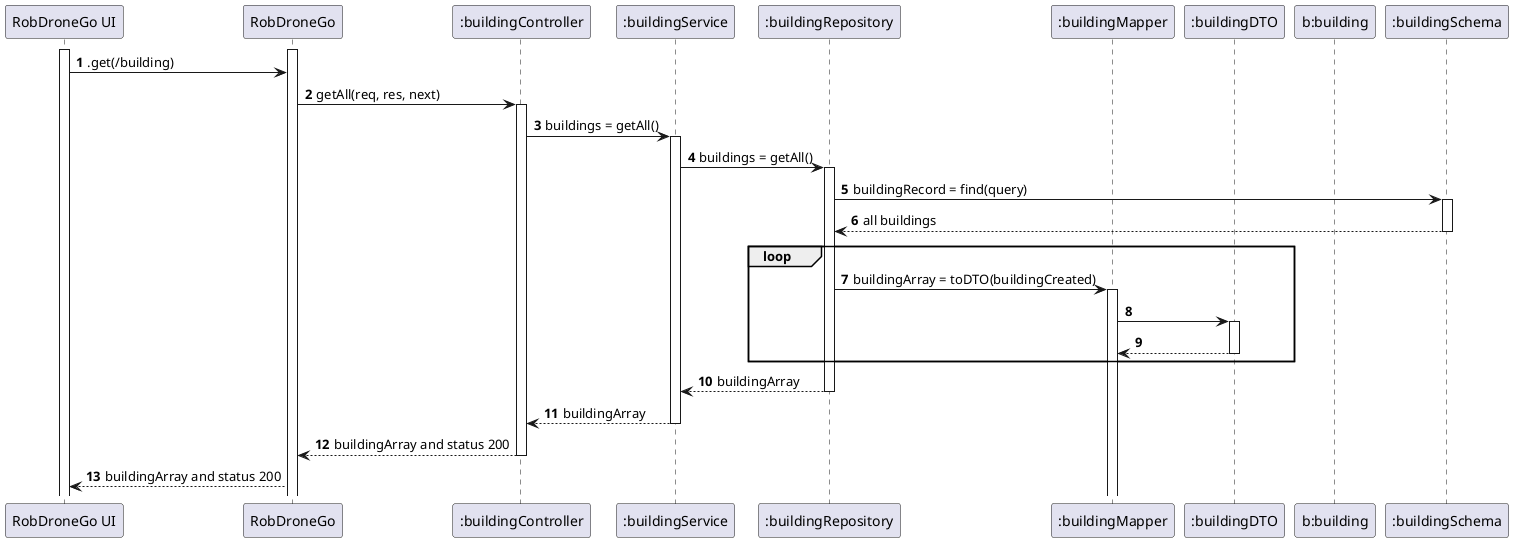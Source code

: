 @startuml

autonumber
participant "RobDroneGo UI" as UI
participant "RobDroneGo" as API
participant ":buildingController" as BC
participant ":buildingService" as BS
participant ":buildingRepository" as BR
participant ":buildingMapper" as BM
participant ":buildingDTO" as DTO
participant "b:building" as B
participant ":buildingSchema" as BSchema


activate UI
activate API
UI -> API : .get(/building)
API -> BC : getAll(req, res, next)
activate BC
BC -> BS : buildings = getAll()
activate BS
BS -> BR : buildings = getAll()
activate BR
BR -> BSchema : buildingRecord = find(query)
activate BSchema
BSchema --> BR : all buildings
deactivate BSchema
loop
BR -> BM : buildingArray = toDTO(buildingCreated)
activate BM
BM -> DTO 
activate DTO
BM <-- DTO
deactivate DTO
end 
BR --> BS : buildingArray
deactivate BR
BS --> BC : buildingArray
deactivate BS
BC --> API : buildingArray and status 200
deactivate BC
API --> UI : buildingArray and status 200


@enduml